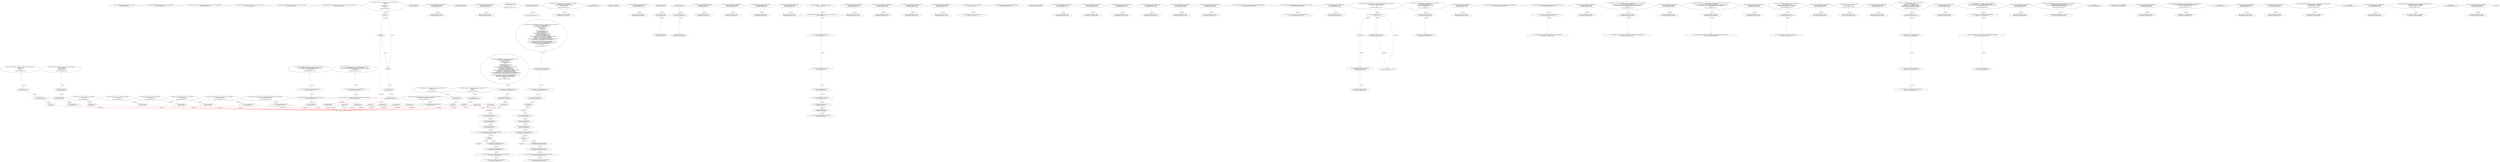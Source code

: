 digraph  {
13 [label="2_ function totalSupply() external view returns (uint256);\n13-function_definition-3-3", method="totalSupply()", type_label=function_definition];
21 [label="3_ function balanceOf(address who) external view returns (uint256);\n21-function_definition-4-4", method="balanceOf(address who)", type_label=function_definition];
33 [label="4_ function allowance(address owner, address spender) external view returns (uint256);\n33-function_definition-5-5", method="allowance(address owner,address spender)", type_label=function_definition];
49 [label="5_ function transfer(address to, uint256 value) external returns (bool);\n49-function_definition-6-6", method="transfer(address to,uint256 value)", type_label=function_definition];
64 [label="6_ function approve(address spender, uint256 value) external returns (bool);\n64-function_definition-7-7", method="approve(address spender,uint256 value)", type_label=function_definition];
79 [label="7_ function transferFrom(address from, address to, uint256 value) external returns (bool);\n79-function_definition-8-8", method="transferFrom(address from,address to,uint256 value)", type_label=function_definition];
129 [label="12_ function mul(uint256 a, uint256 b) internal pure returns (uint256) {\n    if (a == 0) {\n      return 0;\n    }\n    uint256 c = a * b;\n    assert(c / a == b);\n    return c;\n  }\n129-function_definition-13-20", method="mul(uint256 a,uint256 b)", type_label=function_definition];
146 [label="13_ if_a == 0\n146-if-14-16", method="mul(uint256 a,uint256 b)", type_label=if];
2338 [label="13_ end_if", method="mul(uint256 a,uint256 b)", type_label=end_if];
151 [label="14_ return 0;\n151-return-15-15", method="mul(uint256 a,uint256 b)", type_label=return];
153 [label="16_ uint256 c = a * b;\n153-new_variable-17-17", method="mul(uint256 a,uint256 b)", type_label=new_variable];
161 [label="17_ assert(c / a == b);\n161-expression_statement-18-18", method="mul(uint256 a,uint256 b)", type_label=expression_statement];
170 [label="18_ return c;\n170-return-19-19", method="mul(uint256 a,uint256 b)", type_label=return];
172 [label="20_ function div(uint256 a, uint256 b) internal pure returns (uint256) {\n    uint256 c = a / b;\n    return c;\n  }\n172-function_definition-21-24", method="div(uint256 a,uint256 b)", type_label=function_definition];
189 [label="21_ uint256 c = a / b;\n189-new_variable-22-22", method="div(uint256 a,uint256 b)", type_label=new_variable];
197 [label="22_ return c;\n197-return-23-23", method="div(uint256 a,uint256 b)", type_label=return];
199 [label="24_ function sub(uint256 a, uint256 b) internal pure returns (uint256) {\n    assert(b <= a);\n    return a - b;\n  }\n199-function_definition-25-28", method="sub(uint256 a,uint256 b)", type_label=function_definition];
216 [label="25_ assert(b <= a);\n216-expression_statement-26-26", method="sub(uint256 a,uint256 b)", type_label=expression_statement];
223 [label="26_ return a - b;\n223-return-27-27", method="sub(uint256 a,uint256 b)", type_label=return];
227 [label="28_ function add(uint256 a, uint256 b) internal pure returns (uint256) {\n    uint256 c = a + b;\n    assert(c >= a);\n    return c;\n  }\n227-function_definition-29-33", method="add(uint256 a,uint256 b)", type_label=function_definition];
244 [label="29_ uint256 c = a + b;\n244-new_variable-30-30", method="add(uint256 a,uint256 b)", type_label=new_variable];
252 [label="30_ assert(c >= a);\n252-expression_statement-31-31", method="add(uint256 a,uint256 b)", type_label=expression_statement];
259 [label="31_ return c;\n259-return-32-32", method="add(uint256 a,uint256 b)", type_label=return];
261 [label="33_ function ceil(uint256 a, uint256 m) internal pure returns (uint256) {\n    uint256 c = add(a,m);\n    uint256 d = sub(c,1);\n    return mul(div(d,m),m);\n  }\n261-function_definition-34-38", method="ceil(uint256 a,uint256 m)", type_label=function_definition];
278 [label="34_ uint256 c = add(a,m);\n278-new_variable-35-35", method="ceil(uint256 a,uint256 m)", type_label=new_variable];
289 [label="35_ uint256 d = sub(c,1);\n289-new_variable-36-36", method="ceil(uint256 a,uint256 m)", type_label=new_variable];
300 [label="36_ return mul(div(d,m),m);\n300-return-37-37", method="ceil(uint256 a,uint256 m)", type_label=return];
315 [label="40_ address public owner;\n315-new_variable-41-41", method="", type_label=new_variable];
320 [label="41_ function bug_unchk_send30() payable public{\n      msg.sender.transfer(1 ether);}\n320-function_definition-42-43", method="bug_unchk_send30()", type_label=function_definition];
325 [label="42_ msg.sender.transfer(1 ether);\n325-expression_statement-43-43", method="bug_unchk_send30()", type_label=expression_statement];
347 [label="45_ owner = msg.sender;\n347-expression_statement-46-46", method="", type_label=expression_statement];
353 [label="47_ function bug_unchk_send18() payable public{\n      msg.sender.transfer(1 ether);}\n353-function_definition-48-49", method="bug_unchk_send18()", type_label=function_definition];
358 [label="48_ msg.sender.transfer(1 ether);\n358-expression_statement-49-49", method="bug_unchk_send18()", type_label=expression_statement];
368 [label="49_ modifier onlyOwner() {\n      require(msg.sender == owner);\n      _;\n    }\n368-expression_statement-50-53", method="", type_label=expression_statement];
371 [label="50_ require(msg.sender == owner);\n371-expression_statement-51-51", method="", type_label=expression_statement];
380 [label="51_ _;\n380-expression_statement-52-52", method="", type_label=expression_statement];
382 [label="53_ function transferOwnership(address newOwner) public onlyOwner {\n      require(newOwner != address(0));\n      emit OwnershipTransferred(owner, newOwner);\n      owner = newOwner;\n    }\n382-function_definition-54-58", method="transferOwnership(address newOwner)", type_label=function_definition];
389 [label="53_ onlyOwner\n389-expression_statement-54-54", method="transferOwnership(address newOwner)", type_label=expression_statement];
392 [label="54_ require(newOwner != address(0));\n392-expression_statement-55-55", method="transferOwnership(address newOwner)", type_label=expression_statement];
407 [label="56_ owner = newOwner;\n407-expression_statement-57-57", method="transferOwnership(address newOwner)", type_label=expression_statement];
411 [label="58_ function bug_unchk_send29() payable public{\n      msg.sender.transfer(1 ether);}\n411-function_definition-59-60", method="bug_unchk_send29()", type_label=function_definition];
416 [label="59_ msg.sender.transfer(1 ether);\n416-expression_statement-60-60", method="bug_unchk_send29()", type_label=expression_statement];
432 [label="62_ string private _name;\n432-new_variable-63-63", method="", type_label=new_variable];
437 [label="63_ string private _symbol;\n437-new_variable-64-64", method="", type_label=new_variable];
442 [label="64_ uint8 private _decimals;\n442-new_variable-65-65", method="", type_label=new_variable];
461 [label="66_ _name = name;\n461-expression_statement-67-67", method="", type_label=expression_statement];
465 [label="67_ _symbol = symbol;\n465-expression_statement-68-68", method="", type_label=expression_statement];
469 [label="68_ _decimals = decimals;\n469-expression_statement-69-69", method="", type_label=expression_statement];
473 [label="70_ function bug_unchk_send6() payable public{\n      msg.sender.transfer(1 ether);}\n473-function_definition-71-72", method="bug_unchk_send6()", type_label=function_definition];
478 [label="71_ msg.sender.transfer(1 ether);\n478-expression_statement-72-72", method="bug_unchk_send6()", type_label=expression_statement];
488 [label="72_ function name() public view returns(string memory) {\n    return _name;\n  }\n488-function_definition-73-75", method="name()", type_label=function_definition];
497 [label="73_ return _name;\n497-return-74-74", method="name()", type_label=return];
499 [label="75_ function bug_unchk_send16() payable public{\n      msg.sender.transfer(1 ether);}\n499-function_definition-76-77", method="bug_unchk_send16()", type_label=function_definition];
504 [label="76_ msg.sender.transfer(1 ether);\n504-expression_statement-77-77", method="bug_unchk_send16()", type_label=expression_statement];
514 [label="77_ function symbol() public view returns(string memory) {\n    return _symbol;\n  }\n514-function_definition-78-80", method="symbol()", type_label=function_definition];
523 [label="78_ return _symbol;\n523-return-79-79", method="symbol()", type_label=return];
525 [label="80_ function bug_unchk_send24() payable public{\n      msg.sender.transfer(1 ether);}\n525-function_definition-81-82", method="bug_unchk_send24()", type_label=function_definition];
530 [label="81_ msg.sender.transfer(1 ether);\n530-expression_statement-82-82", method="bug_unchk_send24()", type_label=expression_statement];
540 [label="82_ function decimals() public view returns(uint8) {\n    return _decimals;\n  }\n540-function_definition-83-85", method="decimals()", type_label=function_definition];
549 [label="83_ return _decimals;\n549-return-84-84", method="decimals()", type_label=return];
551 [label="85_ function bug_unchk_send5() payable public{\n      msg.sender.transfer(1 ether);}\n551-function_definition-86-87", method="bug_unchk_send5()", type_label=function_definition];
556 [label="86_ msg.sender.transfer(1 ether);\n556-expression_statement-87-87", method="bug_unchk_send5()", type_label=expression_statement];
580 [label="90_ mapping (address => uint256) private _balances;\n580-new_variable-91-91", method="", type_label=new_variable];
587 [label="91_ mapping (address => mapping (address => uint256)) private _allowed;\n587-new_variable-92-92", method="", type_label=new_variable];
596 [label="92_ string constant tokenName = \"Dan Pan Coin\";\n596-new_variable-93-93", method="", type_label=new_variable];
602 [label="93_ string constant tokenSymbol = \"DPC\";\n602-new_variable-94-94", method="", type_label=new_variable];
608 [label="94_ uint8  constant tokenDecimals = 2;\n608-new_variable-95-95", method="", type_label=new_variable];
613 [label="95_ uint256 _totalSupply = 10000000000;\n613-new_variable-96-96", method="", type_label=new_variable];
618 [label="96_ uint256 public basePercent = 100;\n618-new_variable-97-97", method="", type_label=new_variable];
624 [label="97_ uint256 public dpPercent = 5;\n624-new_variable-98-98", method="", type_label=new_variable];
630 [label="98_ address public DanPanAddress = msg.sender;\n630-new_variable-99-99", method="", type_label=new_variable];
638 [label="99_ function bug_unchk_send8() payable public{\n      msg.sender.transfer(1 ether);}\n638-function_definition-100-101", method="bug_unchk_send8()", type_label=function_definition];
643 [label="100_ msg.sender.transfer(1 ether);\n643-expression_statement-101-101", method="bug_unchk_send8()", type_label=expression_statement];
663 [label="102_ function bug_unchk_send27() payable public{\n      msg.sender.transfer(1 ether);}\n663-function_definition-103-104", method="bug_unchk_send27()", type_label=function_definition];
668 [label="103_ msg.sender.transfer(1 ether);\n668-expression_statement-104-104", method="bug_unchk_send27()", type_label=expression_statement];
688 [label="105_ function bug_unchk_send31() payable public{\n      msg.sender.transfer(1 ether);}\n688-function_definition-106-107", method="bug_unchk_send31()", type_label=function_definition];
693 [label="106_ msg.sender.transfer(1 ether);\n693-expression_statement-107-107", method="bug_unchk_send31()", type_label=expression_statement];
713 [label="108_ function bug_unchk_send13() payable public{\n      msg.sender.transfer(1 ether);}\n713-function_definition-109-110", method="bug_unchk_send13()", type_label=function_definition];
718 [label="109_ msg.sender.transfer(1 ether);\n718-expression_statement-110-110", method="bug_unchk_send13()", type_label=expression_statement];
738 [label="111_ mapping(address => bool) public whitelistFrom;\n738-new_variable-112-112", method="", type_label=new_variable];
745 [label="112_ mapping(address => bool) public whitelistTo;\n745-new_variable-113-113", method="", type_label=new_variable];
753 [label="113_ ERC20Detailed(tokenName, tokenSymbol, tokenDecimals)\n753-expression_statement-114-114", method="", type_label=expression_statement];
762 [label="114_ _mint(msg.sender, _totalSupply);\n762-expression_statement-115-115", method="", type_label=expression_statement];
771 [label="116_ function bug_unchk_send15() payable public{\n      msg.sender.transfer(1 ether);}\n771-function_definition-117-118", method="bug_unchk_send15()", type_label=function_definition];
776 [label="117_ msg.sender.transfer(1 ether);\n776-expression_statement-118-118", method="bug_unchk_send15()", type_label=expression_statement];
786 [label="118_ function totalSupply() public view returns (uint256) {\n    return _totalSupply;\n  }\n786-function_definition-119-121", method="totalSupply()", type_label=function_definition];
795 [label="119_ return _totalSupply;\n795-return-120-120", method="totalSupply()", type_label=return];
797 [label="121_ function bug_unchk_send28() payable public{\n      msg.sender.transfer(1 ether);}\n797-function_definition-122-123", method="bug_unchk_send28()", type_label=function_definition];
802 [label="122_ msg.sender.transfer(1 ether);\n802-expression_statement-123-123", method="bug_unchk_send28()", type_label=expression_statement];
812 [label="123_ function balanceOf(address owner) public view returns (uint256) {\n    return _balances[owner];\n  }\n812-function_definition-124-126", method="balanceOf(address owner)", type_label=function_definition];
825 [label="124_ return _balances[owner];\n825-return-125-125", method="balanceOf(address owner)", type_label=return];
829 [label="126_ function bug_unchk_send21() payable public{\n      msg.sender.transfer(1 ether);}\n829-function_definition-127-128", method="bug_unchk_send21()", type_label=function_definition];
834 [label="127_ msg.sender.transfer(1 ether);\n834-expression_statement-128-128", method="bug_unchk_send21()", type_label=expression_statement];
844 [label="128_ function allowance(address owner, address spender) public view returns (uint256) {\n    return _allowed[owner][spender];\n  }\n844-function_definition-129-131", method="allowance(address owner,address spender)", type_label=function_definition];
861 [label="129_ return _allowed[owner][spender];\n861-return-130-130", method="allowance(address owner,address spender)", type_label=return];
867 [label="131_ function bug_unchk_send10() payable public{\n      msg.sender.transfer(1 ether);}\n867-function_definition-132-133", method="bug_unchk_send10()", type_label=function_definition];
872 [label="132_ msg.sender.transfer(1 ether);\n872-expression_statement-133-133", method="bug_unchk_send10()", type_label=expression_statement];
882 [label="133_ function findOnePercent(uint256 value) public view returns (uint256)  {\n    uint256 roundValue = value.ceil(basePercent);\n    uint256 onePercent = roundValue.mul(basePercent).div(10000);\n    return onePercent;\n  }\n882-function_definition-134-138", method="findOnePercent(uint256 value)", type_label=function_definition];
895 [label="134_ uint256 roundValue = value.ceil(basePercent);\n895-new_variable-135-135", method="findOnePercent(uint256 value)", type_label=new_variable];
906 [label="135_ uint256 onePercent = roundValue.mul(basePercent).div(10000);\n906-new_variable-136-136", method="findOnePercent(uint256 value)", type_label=new_variable];
922 [label="136_ return onePercent;\n922-return-137-137", method="findOnePercent(uint256 value)", type_label=return];
924 [label="138_ function bug_unchk_send22() payable public{\n      msg.sender.transfer(1 ether);}\n924-function_definition-139-140", method="bug_unchk_send22()", type_label=function_definition];
929 [label="139_ msg.sender.transfer(1 ether);\n929-expression_statement-140-140", method="bug_unchk_send22()", type_label=expression_statement];
939 [label="140_ function findDPPercent(uint256 value) public view returns (uint256)  {\n    uint256 roundValue = value.ceil(basePercent);\n    uint256 DPPercent = roundValue.mul(basePercent).div(10000).mul(dpPercent);\n    return DPPercent;\n  }\n939-function_definition-141-145", method="findDPPercent(uint256 value)", type_label=function_definition];
952 [label="141_ uint256 roundValue = value.ceil(basePercent);\n952-new_variable-142-142", method="findDPPercent(uint256 value)", type_label=new_variable];
963 [label="142_ uint256 DPPercent = roundValue.mul(basePercent).div(10000).mul(dpPercent);\n963-new_variable-143-143", method="findDPPercent(uint256 value)", type_label=new_variable];
984 [label="143_ return DPPercent;\n984-return-144-144", method="findDPPercent(uint256 value)", type_label=return];
986 [label="145_ function bug_unchk_send12() payable public{\n      msg.sender.transfer(1 ether);}\n986-function_definition-146-147", method="bug_unchk_send12()", type_label=function_definition];
991 [label="146_ msg.sender.transfer(1 ether);\n991-expression_statement-147-147", method="bug_unchk_send12()", type_label=expression_statement];
1001 [label="147_ function transfer(address to, uint256 value) public returns (bool) {\n    require(value <= _balances[msg.sender]);\n    require(to != address(0));\n        if (value == 0) {\n            emit Transfer(msg.sender, to, 0);\n            return true;\n        }\n        uint256 tokensToTransfer = value;\n        uint256 tokensToBurn = 0;\n        uint256 tokensToDanPan = 0;\n        _balances[msg.sender] = _balances[msg.sender].sub(value);\n        if (!_isWhitelisted(msg.sender, to)) {\n              tokensToBurn = findOnePercent(value);\n              tokensToDanPan = findDPPercent(value);\n             tokensToTransfer = value.sub(tokensToBurn).sub(tokensToDanPan);\n            _totalSupply = _totalSupply.sub(tokensToBurn);\n            emit Transfer(msg.sender, address(0), tokensToBurn);\n            _balances[DanPanAddress] = _balances[DanPanAddress].add(tokensToDanPan);\n            emit Transfer(msg.sender, DanPanAddress, tokensToDanPan);\n        }\n        assert(tokensToBurn.add(tokensToTransfer).add(tokensToDanPan) == value);\n        _balances[to] = _balances[to].add(tokensToTransfer);\n        emit Transfer(msg.sender, to, tokensToTransfer);\n    return true;\n  }\n1001-function_definition-148-172", method="transfer(address to,uint256 value)", type_label=function_definition];
1017 [label="148_ require(value <= _balances[msg.sender]);\n1017-expression_statement-149-149", method="transfer(address to,uint256 value)", type_label=expression_statement];
1028 [label="149_ require(to != address(0));\n1028-expression_statement-150-150", method="transfer(address to,uint256 value)", type_label=expression_statement];
1037 [label="150_ if_value == 0\n1037-if-151-154", method="transfer(address to,uint256 value)", type_label=if];
3229 [label="150_ end_if", method="transfer(address to,uint256 value)", type_label=end_if];
1052 [label="152_ return true;\n1052-return-153-153", method="transfer(address to,uint256 value)", type_label=return];
1055 [label="154_ uint256 tokensToTransfer = value;\n1055-new_variable-155-155", method="transfer(address to,uint256 value)", type_label=new_variable];
1061 [label="155_ uint256 tokensToBurn = 0;\n1061-new_variable-156-156", method="transfer(address to,uint256 value)", type_label=new_variable];
1067 [label="156_ uint256 tokensToDanPan = 0;\n1067-new_variable-157-157", method="transfer(address to,uint256 value)", type_label=new_variable];
1073 [label="157_ _balances[msg.sender] = _balances[msg.sender].sub(value);\n1073-expression_statement-158-158", method="transfer(address to,uint256 value)", type_label=expression_statement];
1090 [label="158_ if\n1090-if-159-167", method="transfer(address to,uint256 value)", type_label=if];
3282 [label="158_ end_if", method="transfer(address to,uint256 value)", type_label=end_if];
1101 [label="159_ tokensToBurn = findOnePercent(value);\n1101-expression_statement-160-160", method="transfer(address to,uint256 value)", type_label=expression_statement];
1108 [label="160_ tokensToDanPan = findDPPercent(value);\n1108-expression_statement-161-161", method="transfer(address to,uint256 value)", type_label=expression_statement];
1115 [label="161_ tokensToTransfer = value.sub(tokensToBurn).sub(tokensToDanPan);\n1115-expression_statement-162-162", method="transfer(address to,uint256 value)", type_label=expression_statement];
1129 [label="162_ _totalSupply = _totalSupply.sub(tokensToBurn);\n1129-expression_statement-163-163", method="transfer(address to,uint256 value)", type_label=expression_statement];
1150 [label="164_ _balances[DanPanAddress] = _balances[DanPanAddress].add(tokensToDanPan);\n1150-expression_statement-165-165", method="transfer(address to,uint256 value)", type_label=expression_statement];
1173 [label="167_ assert(tokensToBurn.add(tokensToTransfer).add(tokensToDanPan) == value);\n1173-expression_statement-168-168", method="transfer(address to,uint256 value)", type_label=expression_statement];
1190 [label="168_ _balances[to] = _balances[to].add(tokensToTransfer);\n1190-expression_statement-169-169", method="transfer(address to,uint256 value)", type_label=expression_statement];
1213 [label="170_ return true;\n1213-return-171-171", method="transfer(address to,uint256 value)", type_label=return];
1216 [label="172_ function bug_unchk_send11() payable public{\n      msg.sender.transfer(1 ether);}\n1216-function_definition-173-174", method="bug_unchk_send11()", type_label=function_definition];
1221 [label="173_ msg.sender.transfer(1 ether);\n1221-expression_statement-174-174", method="bug_unchk_send11()", type_label=expression_statement];
1231 [label="174_ function multiTransfer(address[] memory receivers, uint256[] memory amounts) public {\n    for (uint256 i = 0; i < receivers.length; i++) {\n      transfer(receivers[i], amounts[i]);\n    }\n  }\n1231-function_definition-175-179", method="multiTransfer(address[] memory receivers,uint256[] memory amounts)", type_label=function_definition];
1245 [label="175_ for(i < receivers.length;;i++)\n1245-for-176-178", method="multiTransfer(address[] memory receivers,uint256[] memory amounts)", type_label=for];
3437 [label="175_ end_loop", method="multiTransfer(address[] memory receivers,uint256[] memory amounts)", type_label=end_loop];
1258 [label="175_ i++\n1258-expression_statement-176-176", method="multiTransfer(address[] memory receivers,uint256[] memory amounts)", type_label=expression_statement];
1261 [label="176_ transfer(receivers[i], amounts[i]);\n1261-expression_statement-177-177", method="multiTransfer(address[] memory receivers,uint256[] memory amounts)", type_label=expression_statement];
1272 [label="179_ function bug_unchk_send1() payable public{\n      msg.sender.transfer(1 ether);}\n1272-function_definition-180-181", method="bug_unchk_send1()", type_label=function_definition];
1277 [label="180_ msg.sender.transfer(1 ether);\n1277-expression_statement-181-181", method="bug_unchk_send1()", type_label=expression_statement];
1287 [label="181_ function approve(address spender, uint256 value) public returns (bool) {\n    require(spender != address(0));\n    _allowed[msg.sender][spender] = value;\n    emit Approval(msg.sender, spender, value);\n    return true;\n  }\n1287-function_definition-182-187", method="approve(address spender,uint256 value)", type_label=function_definition];
1303 [label="182_ require(spender != address(0));\n1303-expression_statement-183-183", method="approve(address spender,uint256 value)", type_label=expression_statement];
1312 [label="183_ _allowed[msg.sender][spender] = value;\n1312-expression_statement-184-184", method="approve(address spender,uint256 value)", type_label=expression_statement];
1332 [label="185_ return true;\n1332-return-186-186", method="approve(address spender,uint256 value)", type_label=return];
1335 [label="187_ function bug_unchk_send2() payable public{\n      msg.sender.transfer(1 ether);}\n1335-function_definition-188-189", method="bug_unchk_send2()", type_label=function_definition];
1340 [label="188_ msg.sender.transfer(1 ether);\n1340-expression_statement-189-189", method="bug_unchk_send2()", type_label=expression_statement];
1350 [label="189_ function transferFrom(address from, address to, uint256 value) public returns (bool) {\n    require(value <= _balances[from]);\n    require(value <= _allowed[from][msg.sender]);\n    require(to != address(0));\n        if (value == 0) {\n            emit Transfer(from, to, 0);\n            return true;\n        }\n        uint256 tokensToTransfer = value;\n        uint256 tokensToBurn = 0;\n        uint256 tokensToDanPan = 0;\n        _balances[from] = _balances[from].sub(value);\n        if (!_isWhitelisted(from, to)) {\n              tokensToBurn = findOnePercent(value);\n              tokensToDanPan = findDPPercent(value);\n             tokensToTransfer = value.sub(tokensToBurn).sub(tokensToDanPan);\n            _totalSupply = _totalSupply.sub(tokensToBurn);\n            emit Transfer(from, address(0), tokensToBurn);\n            _balances[DanPanAddress] = _balances[DanPanAddress].add(tokensToDanPan);\n           emit Transfer(from, DanPanAddress, tokensToDanPan);\n        }\n        assert(tokensToBurn.add(tokensToTransfer).add(tokensToDanPan) == value);\n        _balances[to] = _balances[to].add(tokensToTransfer);\n	_allowed[from][msg.sender] = _allowed[from][msg.sender].sub(value);\n        emit Transfer(from, to, tokensToTransfer);\n    return true;\n  }\n1350-function_definition-190-216", method="transferFrom(address from,address to,uint256 value)", type_label=function_definition];
1370 [label="190_ require(value <= _balances[from]);\n1370-expression_statement-191-191", method="transferFrom(address from,address to,uint256 value)", type_label=expression_statement];
1379 [label="191_ require(value <= _allowed[from][msg.sender]);\n1379-expression_statement-192-192", method="transferFrom(address from,address to,uint256 value)", type_label=expression_statement];
1392 [label="192_ require(to != address(0));\n1392-expression_statement-193-193", method="transferFrom(address from,address to,uint256 value)", type_label=expression_statement];
1401 [label="193_ if_value == 0\n1401-if-194-197", method="transferFrom(address from,address to,uint256 value)", type_label=if];
3593 [label="193_ end_if", method="transferFrom(address from,address to,uint256 value)", type_label=end_if];
1414 [label="195_ return true;\n1414-return-196-196", method="transferFrom(address from,address to,uint256 value)", type_label=return];
1417 [label="197_ uint256 tokensToTransfer = value;\n1417-new_variable-198-198", method="transferFrom(address from,address to,uint256 value)", type_label=new_variable];
1423 [label="198_ uint256 tokensToBurn = 0;\n1423-new_variable-199-199", method="transferFrom(address from,address to,uint256 value)", type_label=new_variable];
1429 [label="199_ uint256 tokensToDanPan = 0;\n1429-new_variable-200-200", method="transferFrom(address from,address to,uint256 value)", type_label=new_variable];
1435 [label="200_ _balances[from] = _balances[from].sub(value);\n1435-expression_statement-201-201", method="transferFrom(address from,address to,uint256 value)", type_label=expression_statement];
1448 [label="201_ if\n1448-if-202-210", method="transferFrom(address from,address to,uint256 value)", type_label=if];
3640 [label="201_ end_if", method="transferFrom(address from,address to,uint256 value)", type_label=end_if];
1457 [label="202_ tokensToBurn = findOnePercent(value);\n1457-expression_statement-203-203", method="transferFrom(address from,address to,uint256 value)", type_label=expression_statement];
1464 [label="203_ tokensToDanPan = findDPPercent(value);\n1464-expression_statement-204-204", method="transferFrom(address from,address to,uint256 value)", type_label=expression_statement];
1471 [label="204_ tokensToTransfer = value.sub(tokensToBurn).sub(tokensToDanPan);\n1471-expression_statement-205-205", method="transferFrom(address from,address to,uint256 value)", type_label=expression_statement];
1485 [label="205_ _totalSupply = _totalSupply.sub(tokensToBurn);\n1485-expression_statement-206-206", method="transferFrom(address from,address to,uint256 value)", type_label=expression_statement];
1504 [label="207_ _balances[DanPanAddress] = _balances[DanPanAddress].add(tokensToDanPan);\n1504-expression_statement-208-208", method="transferFrom(address from,address to,uint256 value)", type_label=expression_statement];
1525 [label="210_ assert(tokensToBurn.add(tokensToTransfer).add(tokensToDanPan) == value);\n1525-expression_statement-211-211", method="transferFrom(address from,address to,uint256 value)", type_label=expression_statement];
1542 [label="211_ _balances[to] = _balances[to].add(tokensToTransfer);\n1542-expression_statement-212-212", method="transferFrom(address from,address to,uint256 value)", type_label=expression_statement];
1555 [label="212_ _allowed[from][msg.sender] = _allowed[from][msg.sender].sub(value);\n1555-expression_statement-213-213", method="transferFrom(address from,address to,uint256 value)", type_label=expression_statement];
1584 [label="214_ return true;\n1584-return-215-215", method="transferFrom(address from,address to,uint256 value)", type_label=return];
1587 [label="216_ function bug_unchk_send17() payable public{\n      msg.sender.transfer(1 ether);}\n1587-function_definition-217-218", method="bug_unchk_send17()", type_label=function_definition];
1592 [label="217_ msg.sender.transfer(1 ether);\n1592-expression_statement-218-218", method="bug_unchk_send17()", type_label=expression_statement];
1602 [label="218_ function increaseAllowance(address spender, uint256 addedValue) public returns (bool) {\n    require(spender != address(0));\n    _allowed[msg.sender][spender] = (_allowed[msg.sender][spender].add(addedValue));\n    emit Approval(msg.sender, spender, _allowed[msg.sender][spender]);\n    return true;\n  }\n1602-function_definition-219-224", method="increaseAllowance(address spender,uint256 addedValue)", type_label=function_definition];
1618 [label="219_ require(spender != address(0));\n1618-expression_statement-220-220", method="increaseAllowance(address spender,uint256 addedValue)", type_label=expression_statement];
1627 [label="220_ _allowed[msg.sender][spender] = (_allowed[msg.sender][spender].add(addedValue));\n1627-expression_statement-221-221", method="increaseAllowance(address spender,uint256 addedValue)", type_label=expression_statement];
1665 [label="222_ return true;\n1665-return-223-223", method="increaseAllowance(address spender,uint256 addedValue)", type_label=return];
1668 [label="224_ function bug_unchk_send3() payable public{\n      msg.sender.transfer(1 ether);}\n1668-function_definition-225-226", method="bug_unchk_send3()", type_label=function_definition];
1673 [label="225_ msg.sender.transfer(1 ether);\n1673-expression_statement-226-226", method="bug_unchk_send3()", type_label=expression_statement];
1683 [label="226_ function decreaseAllowance(address spender, uint256 subtractedValue) public returns (bool) {\n    require(spender != address(0));\n    _allowed[msg.sender][spender] = (_allowed[msg.sender][spender].sub(subtractedValue));\n    emit Approval(msg.sender, spender, _allowed[msg.sender][spender]);\n    return true;\n  }\n1683-function_definition-227-232", method="decreaseAllowance(address spender,uint256 subtractedValue)", type_label=function_definition];
1699 [label="227_ require(spender != address(0));\n1699-expression_statement-228-228", method="decreaseAllowance(address spender,uint256 subtractedValue)", type_label=expression_statement];
1708 [label="228_ _allowed[msg.sender][spender] = (_allowed[msg.sender][spender].sub(subtractedValue));\n1708-expression_statement-229-229", method="decreaseAllowance(address spender,uint256 subtractedValue)", type_label=expression_statement];
1746 [label="230_ return true;\n1746-return-231-231", method="decreaseAllowance(address spender,uint256 subtractedValue)", type_label=return];
1749 [label="232_ function bug_unchk_send9() payable public{\n      msg.sender.transfer(1 ether);}\n1749-function_definition-233-234", method="bug_unchk_send9()", type_label=function_definition];
1754 [label="233_ msg.sender.transfer(1 ether);\n1754-expression_statement-234-234", method="bug_unchk_send9()", type_label=expression_statement];
1764 [label="234_ function _mint(address account, uint256 amount) internal {\n    require(amount != 0);\n    _balances[account] = _balances[account].add(amount);\n    emit Transfer(address(0), account, amount);\n  }\n1764-function_definition-235-239", method="_mint(address account,uint256 amount)", type_label=function_definition];
1776 [label="235_ require(amount != 0);\n1776-expression_statement-236-236", method="_mint(address account,uint256 amount)", type_label=expression_statement];
1783 [label="236_ _balances[account] = _balances[account].add(amount);\n1783-expression_statement-237-237", method="_mint(address account,uint256 amount)", type_label=expression_statement];
1806 [label="239_ function bug_unchk_send25() payable public{\n      msg.sender.transfer(1 ether);}\n1806-function_definition-240-241", method="bug_unchk_send25()", type_label=function_definition];
1811 [label="240_ msg.sender.transfer(1 ether);\n1811-expression_statement-241-241", method="bug_unchk_send25()", type_label=expression_statement];
1821 [label="241_ function burn(uint256 amount) external {\n    _burn(msg.sender, amount);\n  }\n1821-function_definition-242-244", method="burn(uint256 amount)", type_label=function_definition];
1829 [label="242_ _burn(msg.sender, amount);\n1829-expression_statement-243-243", method="burn(uint256 amount)", type_label=expression_statement];
1838 [label="244_ function bug_unchk_send19() payable public{\n      msg.sender.transfer(1 ether);}\n1838-function_definition-245-246", method="bug_unchk_send19()", type_label=function_definition];
1843 [label="245_ msg.sender.transfer(1 ether);\n1843-expression_statement-246-246", method="bug_unchk_send19()", type_label=expression_statement];
1853 [label="246_ function _burn(address account, uint256 amount) internal {\n    require(amount != 0);\n    require(amount <= _balances[account]);\n    _totalSupply = _totalSupply.sub(amount);\n    _balances[account] = _balances[account].sub(amount);\n    emit Transfer(account, address(0), amount);\n  }\n1853-function_definition-247-253", method="_burn(address account,uint256 amount)", type_label=function_definition];
1865 [label="247_ require(amount != 0);\n1865-expression_statement-248-248", method="_burn(address account,uint256 amount)", type_label=expression_statement];
1872 [label="248_ require(amount <= _balances[account]);\n1872-expression_statement-249-249", method="_burn(address account,uint256 amount)", type_label=expression_statement];
1881 [label="249_ _totalSupply = _totalSupply.sub(amount);\n1881-expression_statement-250-250", method="_burn(address account,uint256 amount)", type_label=expression_statement];
1890 [label="250_ _balances[account] = _balances[account].sub(amount);\n1890-expression_statement-251-251", method="_burn(address account,uint256 amount)", type_label=expression_statement];
1913 [label="253_ function bug_unchk_send26() payable public{\n      msg.sender.transfer(1 ether);}\n1913-function_definition-254-255", method="bug_unchk_send26()", type_label=function_definition];
1918 [label="254_ msg.sender.transfer(1 ether);\n1918-expression_statement-255-255", method="bug_unchk_send26()", type_label=expression_statement];
1928 [label="255_ function burnFrom(address account, uint256 amount) external {\n    require(amount <= _allowed[account][msg.sender]);\n    _allowed[account][msg.sender] = _allowed[account][msg.sender].sub(amount);\n    _burn(account, amount);\n  }\n1928-function_definition-256-260", method="burnFrom(address account,uint256 amount)", type_label=function_definition];
1940 [label="256_ require(amount <= _allowed[account][msg.sender]);\n1940-expression_statement-257-257", method="burnFrom(address account,uint256 amount)", type_label=expression_statement];
1953 [label="257_ _allowed[account][msg.sender] = _allowed[account][msg.sender].sub(amount);\n1953-expression_statement-258-258", method="burnFrom(address account,uint256 amount)", type_label=expression_statement];
1974 [label="258_ _burn(account, amount);\n1974-expression_statement-259-259", method="burnFrom(address account,uint256 amount)", type_label=expression_statement];
1981 [label="260_ function bug_unchk_send20() payable public{\n      msg.sender.transfer(1 ether);}\n1981-function_definition-261-262", method="bug_unchk_send20()", type_label=function_definition];
1986 [label="261_ msg.sender.transfer(1 ether);\n1986-expression_statement-262-262", method="bug_unchk_send20()", type_label=expression_statement];
1996 [label="262_ function NewDanPanAddress(address newDanPanaddress) external onlyOwner {\n    require(newDanPanaddress != address(0));\n      emit DanPanAddressChanged(DanPanAddress, newDanPanaddress);\n      DanPanAddress = newDanPanaddress;\n  }\n1996-function_definition-263-267", method="NewDanPanAddress(address newDanPanaddress)", type_label=function_definition];
2003 [label="262_ onlyOwner\n2003-expression_statement-263-263", method="NewDanPanAddress(address newDanPanaddress)", type_label=expression_statement];
2006 [label="263_ require(newDanPanaddress != address(0));\n2006-expression_statement-264-264", method="NewDanPanAddress(address newDanPanaddress)", type_label=expression_statement];
2021 [label="265_ DanPanAddress = newDanPanaddress;\n2021-expression_statement-266-266", method="NewDanPanAddress(address newDanPanaddress)", type_label=expression_statement];
2025 [label="267_ function bug_unchk_send32() payable public{\n      msg.sender.transfer(1 ether);}\n2025-function_definition-268-269", method="bug_unchk_send32()", type_label=function_definition];
2030 [label="268_ msg.sender.transfer(1 ether);\n2030-expression_statement-269-269", method="bug_unchk_send32()", type_label=expression_statement];
2040 [label="269_ function NewDanPanPercent(uint256 newDanPanpercent) external onlyOwner {\n      emit DanPanPercentChanged(dpPercent, newDanPanpercent);\n      dpPercent = newDanPanpercent;\n  }\n2040-function_definition-270-273", method="NewDanPanPercent(uint256 newDanPanpercent)", type_label=function_definition];
2047 [label="269_ onlyOwner\n2047-expression_statement-270-270", method="NewDanPanPercent(uint256 newDanPanpercent)", type_label=expression_statement];
2056 [label="271_ dpPercent = newDanPanpercent;\n2056-expression_statement-272-272", method="NewDanPanPercent(uint256 newDanPanpercent)", type_label=expression_statement];
2060 [label="273_ function bug_unchk_send4() payable public{\n      msg.sender.transfer(1 ether);}\n2060-function_definition-274-275", method="bug_unchk_send4()", type_label=function_definition];
2065 [label="274_ msg.sender.transfer(1 ether);\n2065-expression_statement-275-275", method="bug_unchk_send4()", type_label=expression_statement];
2075 [label="275_ function _isWhitelisted(address _from, address _to) internal view returns (bool) {\n        return whitelistFrom[_from]||whitelistTo[_to];\n}\n2075-function_definition-276-278", method="_isWhitelisted(address _from,address _to)", type_label=function_definition];
2092 [label="276_ return whitelistFrom[_from]||whitelistTo[_to];\n2092-return-277-277", method="_isWhitelisted(address _from,address _to)", type_label=return];
2100 [label="278_ function bug_unchk_send7() payable public{\n      msg.sender.transfer(1 ether);}\n2100-function_definition-279-280", method="bug_unchk_send7()", type_label=function_definition];
2105 [label="279_ msg.sender.transfer(1 ether);\n2105-expression_statement-280-280", method="bug_unchk_send7()", type_label=expression_statement];
2115 [label="280_ function setWhitelistedTo(address _addr, bool _whitelisted) external onlyOwner {\n        emit WhitelistTo(_addr, _whitelisted);\n        whitelistTo[_addr] = _whitelisted;\n    }\n2115-function_definition-281-284", method="setWhitelistedTo(address _addr,bool _whitelisted)", type_label=function_definition];
2126 [label="280_ onlyOwner\n2126-expression_statement-281-281", method="setWhitelistedTo(address _addr,bool _whitelisted)", type_label=expression_statement];
2135 [label="282_ whitelistTo[_addr] = _whitelisted;\n2135-expression_statement-283-283", method="setWhitelistedTo(address _addr,bool _whitelisted)", type_label=expression_statement];
2141 [label="284_ function bug_unchk_send23() payable public{\n      msg.sender.transfer(1 ether);}\n2141-function_definition-285-286", method="bug_unchk_send23()", type_label=function_definition];
2146 [label="285_ msg.sender.transfer(1 ether);\n2146-expression_statement-286-286", method="bug_unchk_send23()", type_label=expression_statement];
2156 [label="286_ function setWhitelistedFrom(address _addr, bool _whitelisted) external onlyOwner {\n        emit WhitelistFrom(_addr, _whitelisted);\n        whitelistFrom[_addr] = _whitelisted;\n}\n2156-function_definition-287-290", method="setWhitelistedFrom(address _addr,bool _whitelisted)", type_label=function_definition];
2167 [label="286_ onlyOwner\n2167-expression_statement-287-287", method="setWhitelistedFrom(address _addr,bool _whitelisted)", type_label=expression_statement];
2176 [label="288_ whitelistFrom[_addr] = _whitelisted;\n2176-expression_statement-289-289", method="setWhitelistedFrom(address _addr,bool _whitelisted)", type_label=expression_statement];
2182 [label="290_ function bug_unchk_send14() payable public{\n      msg.sender.transfer(1 ether);}\n2182-function_definition-291-292", method="bug_unchk_send14()", type_label=function_definition];
2187 [label="291_ msg.sender.transfer(1 ether);\n2187-expression_statement-292-292", method="bug_unchk_send14()", type_label=expression_statement];
1 [label="0_ start_node", method="", type_label=start];
2 [label="0_ exit_node", method="", type_label=exit];
129 -> 146  [color=red, controlflow_type=next_line, edge_type=CFG_edge, key=0, label=next_line];
146 -> 151  [color=red, controlflow_type=pos_next, edge_type=CFG_edge, key=0, label=pos_next];
146 -> 2338  [color=red, controlflow_type=neg_next, edge_type=CFG_edge, key=0, label=neg_next];
2338 -> 153  [color=red, controlflow_type=next_line, edge_type=CFG_edge, key=0, label=next_line];
151 -> 2338  [color=red, controlflow_type=end_if, edge_type=CFG_edge, key=0, label=end_if];
151 -> 2  [color=red, controlflow_type=return_exit, edge_type=CFG_edge, key=0, label=return_exit];
153 -> 161  [color=red, controlflow_type=next_line, edge_type=CFG_edge, key=0, label=next_line];
161 -> 170  [color=red, controlflow_type=next_line, edge_type=CFG_edge, key=0, label=next_line];
170 -> 2  [color=red, controlflow_type=return_exit, edge_type=CFG_edge, key=0, label=return_exit];
172 -> 189  [color=red, controlflow_type=next_line, edge_type=CFG_edge, key=0, label=next_line];
189 -> 197  [color=red, controlflow_type=next_line, edge_type=CFG_edge, key=0, label=next_line];
197 -> 2  [color=red, controlflow_type=return_exit, edge_type=CFG_edge, key=0, label=return_exit];
199 -> 216  [color=red, controlflow_type=next_line, edge_type=CFG_edge, key=0, label=next_line];
216 -> 223  [color=red, controlflow_type=next_line, edge_type=CFG_edge, key=0, label=next_line];
223 -> 2  [color=red, controlflow_type=return_exit, edge_type=CFG_edge, key=0, label=return_exit];
227 -> 244  [color=red, controlflow_type=next_line, edge_type=CFG_edge, key=0, label=next_line];
244 -> 252  [color=red, controlflow_type=next_line, edge_type=CFG_edge, key=0, label=next_line];
252 -> 259  [color=red, controlflow_type=next_line, edge_type=CFG_edge, key=0, label=next_line];
259 -> 2  [color=red, controlflow_type=return_exit, edge_type=CFG_edge, key=0, label=return_exit];
261 -> 278  [color=red, controlflow_type=next_line, edge_type=CFG_edge, key=0, label=next_line];
278 -> 289  [color=red, controlflow_type=next_line, edge_type=CFG_edge, key=0, label=next_line];
289 -> 300  [color=red, controlflow_type=next_line, edge_type=CFG_edge, key=0, label=next_line];
300 -> 2  [color=red, controlflow_type=return_exit, edge_type=CFG_edge, key=0, label=return_exit];
320 -> 325  [color=red, controlflow_type=next_line, edge_type=CFG_edge, key=0, label=next_line];
353 -> 358  [color=red, controlflow_type=next_line, edge_type=CFG_edge, key=0, label=next_line];
371 -> 380  [color=red, controlflow_type=next_line, edge_type=CFG_edge, key=0, label=next_line];
382 -> 392  [color=red, controlflow_type=next_line, edge_type=CFG_edge, key=0, label=next_line];
411 -> 416  [color=red, controlflow_type=next_line, edge_type=CFG_edge, key=0, label=next_line];
432 -> 437  [color=red, controlflow_type=next_line, edge_type=CFG_edge, key=0, label=next_line];
437 -> 442  [color=red, controlflow_type=next_line, edge_type=CFG_edge, key=0, label=next_line];
461 -> 465  [color=red, controlflow_type=next_line, edge_type=CFG_edge, key=0, label=next_line];
465 -> 469  [color=red, controlflow_type=next_line, edge_type=CFG_edge, key=0, label=next_line];
473 -> 478  [color=red, controlflow_type=next_line, edge_type=CFG_edge, key=0, label=next_line];
488 -> 497  [color=red, controlflow_type=next_line, edge_type=CFG_edge, key=0, label=next_line];
497 -> 2  [color=red, controlflow_type=return_exit, edge_type=CFG_edge, key=0, label=return_exit];
499 -> 504  [color=red, controlflow_type=next_line, edge_type=CFG_edge, key=0, label=next_line];
514 -> 523  [color=red, controlflow_type=next_line, edge_type=CFG_edge, key=0, label=next_line];
523 -> 2  [color=red, controlflow_type=return_exit, edge_type=CFG_edge, key=0, label=return_exit];
525 -> 530  [color=red, controlflow_type=next_line, edge_type=CFG_edge, key=0, label=next_line];
540 -> 549  [color=red, controlflow_type=next_line, edge_type=CFG_edge, key=0, label=next_line];
549 -> 2  [color=red, controlflow_type=return_exit, edge_type=CFG_edge, key=0, label=return_exit];
551 -> 556  [color=red, controlflow_type=next_line, edge_type=CFG_edge, key=0, label=next_line];
580 -> 587  [color=red, controlflow_type=next_line, edge_type=CFG_edge, key=0, label=next_line];
587 -> 596  [color=red, controlflow_type=next_line, edge_type=CFG_edge, key=0, label=next_line];
596 -> 602  [color=red, controlflow_type=next_line, edge_type=CFG_edge, key=0, label=next_line];
602 -> 608  [color=red, controlflow_type=next_line, edge_type=CFG_edge, key=0, label=next_line];
608 -> 613  [color=red, controlflow_type=next_line, edge_type=CFG_edge, key=0, label=next_line];
613 -> 618  [color=red, controlflow_type=next_line, edge_type=CFG_edge, key=0, label=next_line];
618 -> 624  [color=red, controlflow_type=next_line, edge_type=CFG_edge, key=0, label=next_line];
624 -> 630  [color=red, controlflow_type=next_line, edge_type=CFG_edge, key=0, label=next_line];
638 -> 643  [color=red, controlflow_type=next_line, edge_type=CFG_edge, key=0, label=next_line];
663 -> 668  [color=red, controlflow_type=next_line, edge_type=CFG_edge, key=0, label=next_line];
688 -> 693  [color=red, controlflow_type=next_line, edge_type=CFG_edge, key=0, label=next_line];
713 -> 718  [color=red, controlflow_type=next_line, edge_type=CFG_edge, key=0, label=next_line];
738 -> 745  [color=red, controlflow_type=next_line, edge_type=CFG_edge, key=0, label=next_line];
771 -> 776  [color=red, controlflow_type=next_line, edge_type=CFG_edge, key=0, label=next_line];
786 -> 795  [color=red, controlflow_type=next_line, edge_type=CFG_edge, key=0, label=next_line];
795 -> 2  [color=red, controlflow_type=return_exit, edge_type=CFG_edge, key=0, label=return_exit];
797 -> 802  [color=red, controlflow_type=next_line, edge_type=CFG_edge, key=0, label=next_line];
812 -> 825  [color=red, controlflow_type=next_line, edge_type=CFG_edge, key=0, label=next_line];
825 -> 2  [color=red, controlflow_type=return_exit, edge_type=CFG_edge, key=0, label=return_exit];
829 -> 834  [color=red, controlflow_type=next_line, edge_type=CFG_edge, key=0, label=next_line];
844 -> 861  [color=red, controlflow_type=next_line, edge_type=CFG_edge, key=0, label=next_line];
861 -> 2  [color=red, controlflow_type=return_exit, edge_type=CFG_edge, key=0, label=return_exit];
867 -> 872  [color=red, controlflow_type=next_line, edge_type=CFG_edge, key=0, label=next_line];
882 -> 895  [color=red, controlflow_type=next_line, edge_type=CFG_edge, key=0, label=next_line];
895 -> 906  [color=red, controlflow_type=next_line, edge_type=CFG_edge, key=0, label=next_line];
906 -> 922  [color=red, controlflow_type=next_line, edge_type=CFG_edge, key=0, label=next_line];
922 -> 2  [color=red, controlflow_type=return_exit, edge_type=CFG_edge, key=0, label=return_exit];
924 -> 929  [color=red, controlflow_type=next_line, edge_type=CFG_edge, key=0, label=next_line];
939 -> 952  [color=red, controlflow_type=next_line, edge_type=CFG_edge, key=0, label=next_line];
952 -> 963  [color=red, controlflow_type=next_line, edge_type=CFG_edge, key=0, label=next_line];
963 -> 984  [color=red, controlflow_type=next_line, edge_type=CFG_edge, key=0, label=next_line];
984 -> 2  [color=red, controlflow_type=return_exit, edge_type=CFG_edge, key=0, label=return_exit];
986 -> 991  [color=red, controlflow_type=next_line, edge_type=CFG_edge, key=0, label=next_line];
1001 -> 1017  [color=red, controlflow_type=next_line, edge_type=CFG_edge, key=0, label=next_line];
1017 -> 1028  [color=red, controlflow_type=next_line, edge_type=CFG_edge, key=0, label=next_line];
1028 -> 1037  [color=red, controlflow_type=next_line, edge_type=CFG_edge, key=0, label=next_line];
1037 -> 3229  [color=red, controlflow_type=neg_next, edge_type=CFG_edge, key=0, label=neg_next];
3229 -> 1055  [color=red, controlflow_type=next_line, edge_type=CFG_edge, key=0, label=next_line];
1052 -> 3229  [color=red, controlflow_type=end_if, edge_type=CFG_edge, key=0, label=end_if];
1052 -> 2  [color=red, controlflow_type=return_exit, edge_type=CFG_edge, key=0, label=return_exit];
1055 -> 1061  [color=red, controlflow_type=next_line, edge_type=CFG_edge, key=0, label=next_line];
1061 -> 1067  [color=red, controlflow_type=next_line, edge_type=CFG_edge, key=0, label=next_line];
1067 -> 1073  [color=red, controlflow_type=next_line, edge_type=CFG_edge, key=0, label=next_line];
1073 -> 1090  [color=red, controlflow_type=next_line, edge_type=CFG_edge, key=0, label=next_line];
1090 -> 1101  [color=red, controlflow_type=pos_next, edge_type=CFG_edge, key=0, label=pos_next];
1090 -> 3282  [color=red, controlflow_type=neg_next, edge_type=CFG_edge, key=0, label=neg_next];
1101 -> 1108  [color=red, controlflow_type=next_line, edge_type=CFG_edge, key=0, label=next_line];
1108 -> 1115  [color=red, controlflow_type=next_line, edge_type=CFG_edge, key=0, label=next_line];
1115 -> 1129  [color=red, controlflow_type=next_line, edge_type=CFG_edge, key=0, label=next_line];
1173 -> 1190  [color=red, controlflow_type=next_line, edge_type=CFG_edge, key=0, label=next_line];
1213 -> 2  [color=red, controlflow_type=return_exit, edge_type=CFG_edge, key=0, label=return_exit];
1216 -> 1221  [color=red, controlflow_type=next_line, edge_type=CFG_edge, key=0, label=next_line];
1231 -> 1245  [color=red, controlflow_type=next_line, edge_type=CFG_edge, key=0, label=next_line];
1245 -> 1261  [color=red, controlflow_type=pos_next, edge_type=CFG_edge, key=0, label=pos_next];
1245 -> 3437  [color=red, controlflow_type=neg_next, edge_type=CFG_edge, key=0, label=neg_next];
3437 -> 1272  [color=red, controlflow_type=next_line, edge_type=CFG_edge, key=0, label=next_line];
1258 -> 1245  [color=red, controlflow_type=loop_update, edge_type=CFG_edge, key=0, label=loop_update];
1261 -> 1258  [color=red, controlflow_type=loop_update, edge_type=CFG_edge, key=0, label=loop_update];
1272 -> 1277  [color=red, controlflow_type=next_line, edge_type=CFG_edge, key=0, label=next_line];
1287 -> 1303  [color=red, controlflow_type=next_line, edge_type=CFG_edge, key=0, label=next_line];
1303 -> 1312  [color=red, controlflow_type=next_line, edge_type=CFG_edge, key=0, label=next_line];
1332 -> 2  [color=red, controlflow_type=return_exit, edge_type=CFG_edge, key=0, label=return_exit];
1335 -> 1340  [color=red, controlflow_type=next_line, edge_type=CFG_edge, key=0, label=next_line];
1350 -> 1370  [color=red, controlflow_type=next_line, edge_type=CFG_edge, key=0, label=next_line];
1370 -> 1379  [color=red, controlflow_type=next_line, edge_type=CFG_edge, key=0, label=next_line];
1379 -> 1392  [color=red, controlflow_type=next_line, edge_type=CFG_edge, key=0, label=next_line];
1392 -> 1401  [color=red, controlflow_type=next_line, edge_type=CFG_edge, key=0, label=next_line];
1401 -> 3593  [color=red, controlflow_type=neg_next, edge_type=CFG_edge, key=0, label=neg_next];
3593 -> 1417  [color=red, controlflow_type=next_line, edge_type=CFG_edge, key=0, label=next_line];
1414 -> 3593  [color=red, controlflow_type=end_if, edge_type=CFG_edge, key=0, label=end_if];
1414 -> 2  [color=red, controlflow_type=return_exit, edge_type=CFG_edge, key=0, label=return_exit];
1417 -> 1423  [color=red, controlflow_type=next_line, edge_type=CFG_edge, key=0, label=next_line];
1423 -> 1429  [color=red, controlflow_type=next_line, edge_type=CFG_edge, key=0, label=next_line];
1429 -> 1435  [color=red, controlflow_type=next_line, edge_type=CFG_edge, key=0, label=next_line];
1435 -> 1448  [color=red, controlflow_type=next_line, edge_type=CFG_edge, key=0, label=next_line];
1448 -> 1457  [color=red, controlflow_type=pos_next, edge_type=CFG_edge, key=0, label=pos_next];
1448 -> 3640  [color=red, controlflow_type=neg_next, edge_type=CFG_edge, key=0, label=neg_next];
1457 -> 1464  [color=red, controlflow_type=next_line, edge_type=CFG_edge, key=0, label=next_line];
1464 -> 1471  [color=red, controlflow_type=next_line, edge_type=CFG_edge, key=0, label=next_line];
1471 -> 1485  [color=red, controlflow_type=next_line, edge_type=CFG_edge, key=0, label=next_line];
1525 -> 1542  [color=red, controlflow_type=next_line, edge_type=CFG_edge, key=0, label=next_line];
1542 -> 1555  [color=red, controlflow_type=next_line, edge_type=CFG_edge, key=0, label=next_line];
1584 -> 2  [color=red, controlflow_type=return_exit, edge_type=CFG_edge, key=0, label=return_exit];
1587 -> 1592  [color=red, controlflow_type=next_line, edge_type=CFG_edge, key=0, label=next_line];
1602 -> 1618  [color=red, controlflow_type=next_line, edge_type=CFG_edge, key=0, label=next_line];
1618 -> 1627  [color=red, controlflow_type=next_line, edge_type=CFG_edge, key=0, label=next_line];
1665 -> 2  [color=red, controlflow_type=return_exit, edge_type=CFG_edge, key=0, label=return_exit];
1668 -> 1673  [color=red, controlflow_type=next_line, edge_type=CFG_edge, key=0, label=next_line];
1683 -> 1699  [color=red, controlflow_type=next_line, edge_type=CFG_edge, key=0, label=next_line];
1699 -> 1708  [color=red, controlflow_type=next_line, edge_type=CFG_edge, key=0, label=next_line];
1746 -> 2  [color=red, controlflow_type=return_exit, edge_type=CFG_edge, key=0, label=return_exit];
1749 -> 1754  [color=red, controlflow_type=next_line, edge_type=CFG_edge, key=0, label=next_line];
1764 -> 1776  [color=red, controlflow_type=next_line, edge_type=CFG_edge, key=0, label=next_line];
1776 -> 1783  [color=red, controlflow_type=next_line, edge_type=CFG_edge, key=0, label=next_line];
1806 -> 1811  [color=red, controlflow_type=next_line, edge_type=CFG_edge, key=0, label=next_line];
1821 -> 1829  [color=red, controlflow_type=next_line, edge_type=CFG_edge, key=0, label=next_line];
1838 -> 1843  [color=red, controlflow_type=next_line, edge_type=CFG_edge, key=0, label=next_line];
1853 -> 1865  [color=red, controlflow_type=next_line, edge_type=CFG_edge, key=0, label=next_line];
1865 -> 1872  [color=red, controlflow_type=next_line, edge_type=CFG_edge, key=0, label=next_line];
1872 -> 1881  [color=red, controlflow_type=next_line, edge_type=CFG_edge, key=0, label=next_line];
1881 -> 1890  [color=red, controlflow_type=next_line, edge_type=CFG_edge, key=0, label=next_line];
1913 -> 1918  [color=red, controlflow_type=next_line, edge_type=CFG_edge, key=0, label=next_line];
1928 -> 1940  [color=red, controlflow_type=next_line, edge_type=CFG_edge, key=0, label=next_line];
1940 -> 1953  [color=red, controlflow_type=next_line, edge_type=CFG_edge, key=0, label=next_line];
1953 -> 1974  [color=red, controlflow_type=next_line, edge_type=CFG_edge, key=0, label=next_line];
1981 -> 1986  [color=red, controlflow_type=next_line, edge_type=CFG_edge, key=0, label=next_line];
1996 -> 2006  [color=red, controlflow_type=next_line, edge_type=CFG_edge, key=0, label=next_line];
2025 -> 2030  [color=red, controlflow_type=next_line, edge_type=CFG_edge, key=0, label=next_line];
2040 -> 2056  [color=red, controlflow_type=next_line, edge_type=CFG_edge, key=0, label=next_line];
2060 -> 2065  [color=red, controlflow_type=next_line, edge_type=CFG_edge, key=0, label=next_line];
2075 -> 2092  [color=red, controlflow_type=next_line, edge_type=CFG_edge, key=0, label=next_line];
2092 -> 2  [color=red, controlflow_type=return_exit, edge_type=CFG_edge, key=0, label=return_exit];
2100 -> 2105  [color=red, controlflow_type=next_line, edge_type=CFG_edge, key=0, label=next_line];
2115 -> 2135  [color=red, controlflow_type=next_line, edge_type=CFG_edge, key=0, label=next_line];
2141 -> 2146  [color=red, controlflow_type=next_line, edge_type=CFG_edge, key=0, label=next_line];
2156 -> 2176  [color=red, controlflow_type=next_line, edge_type=CFG_edge, key=0, label=next_line];
2182 -> 2187  [color=red, controlflow_type=next_line, edge_type=CFG_edge, key=0, label=next_line];
}
